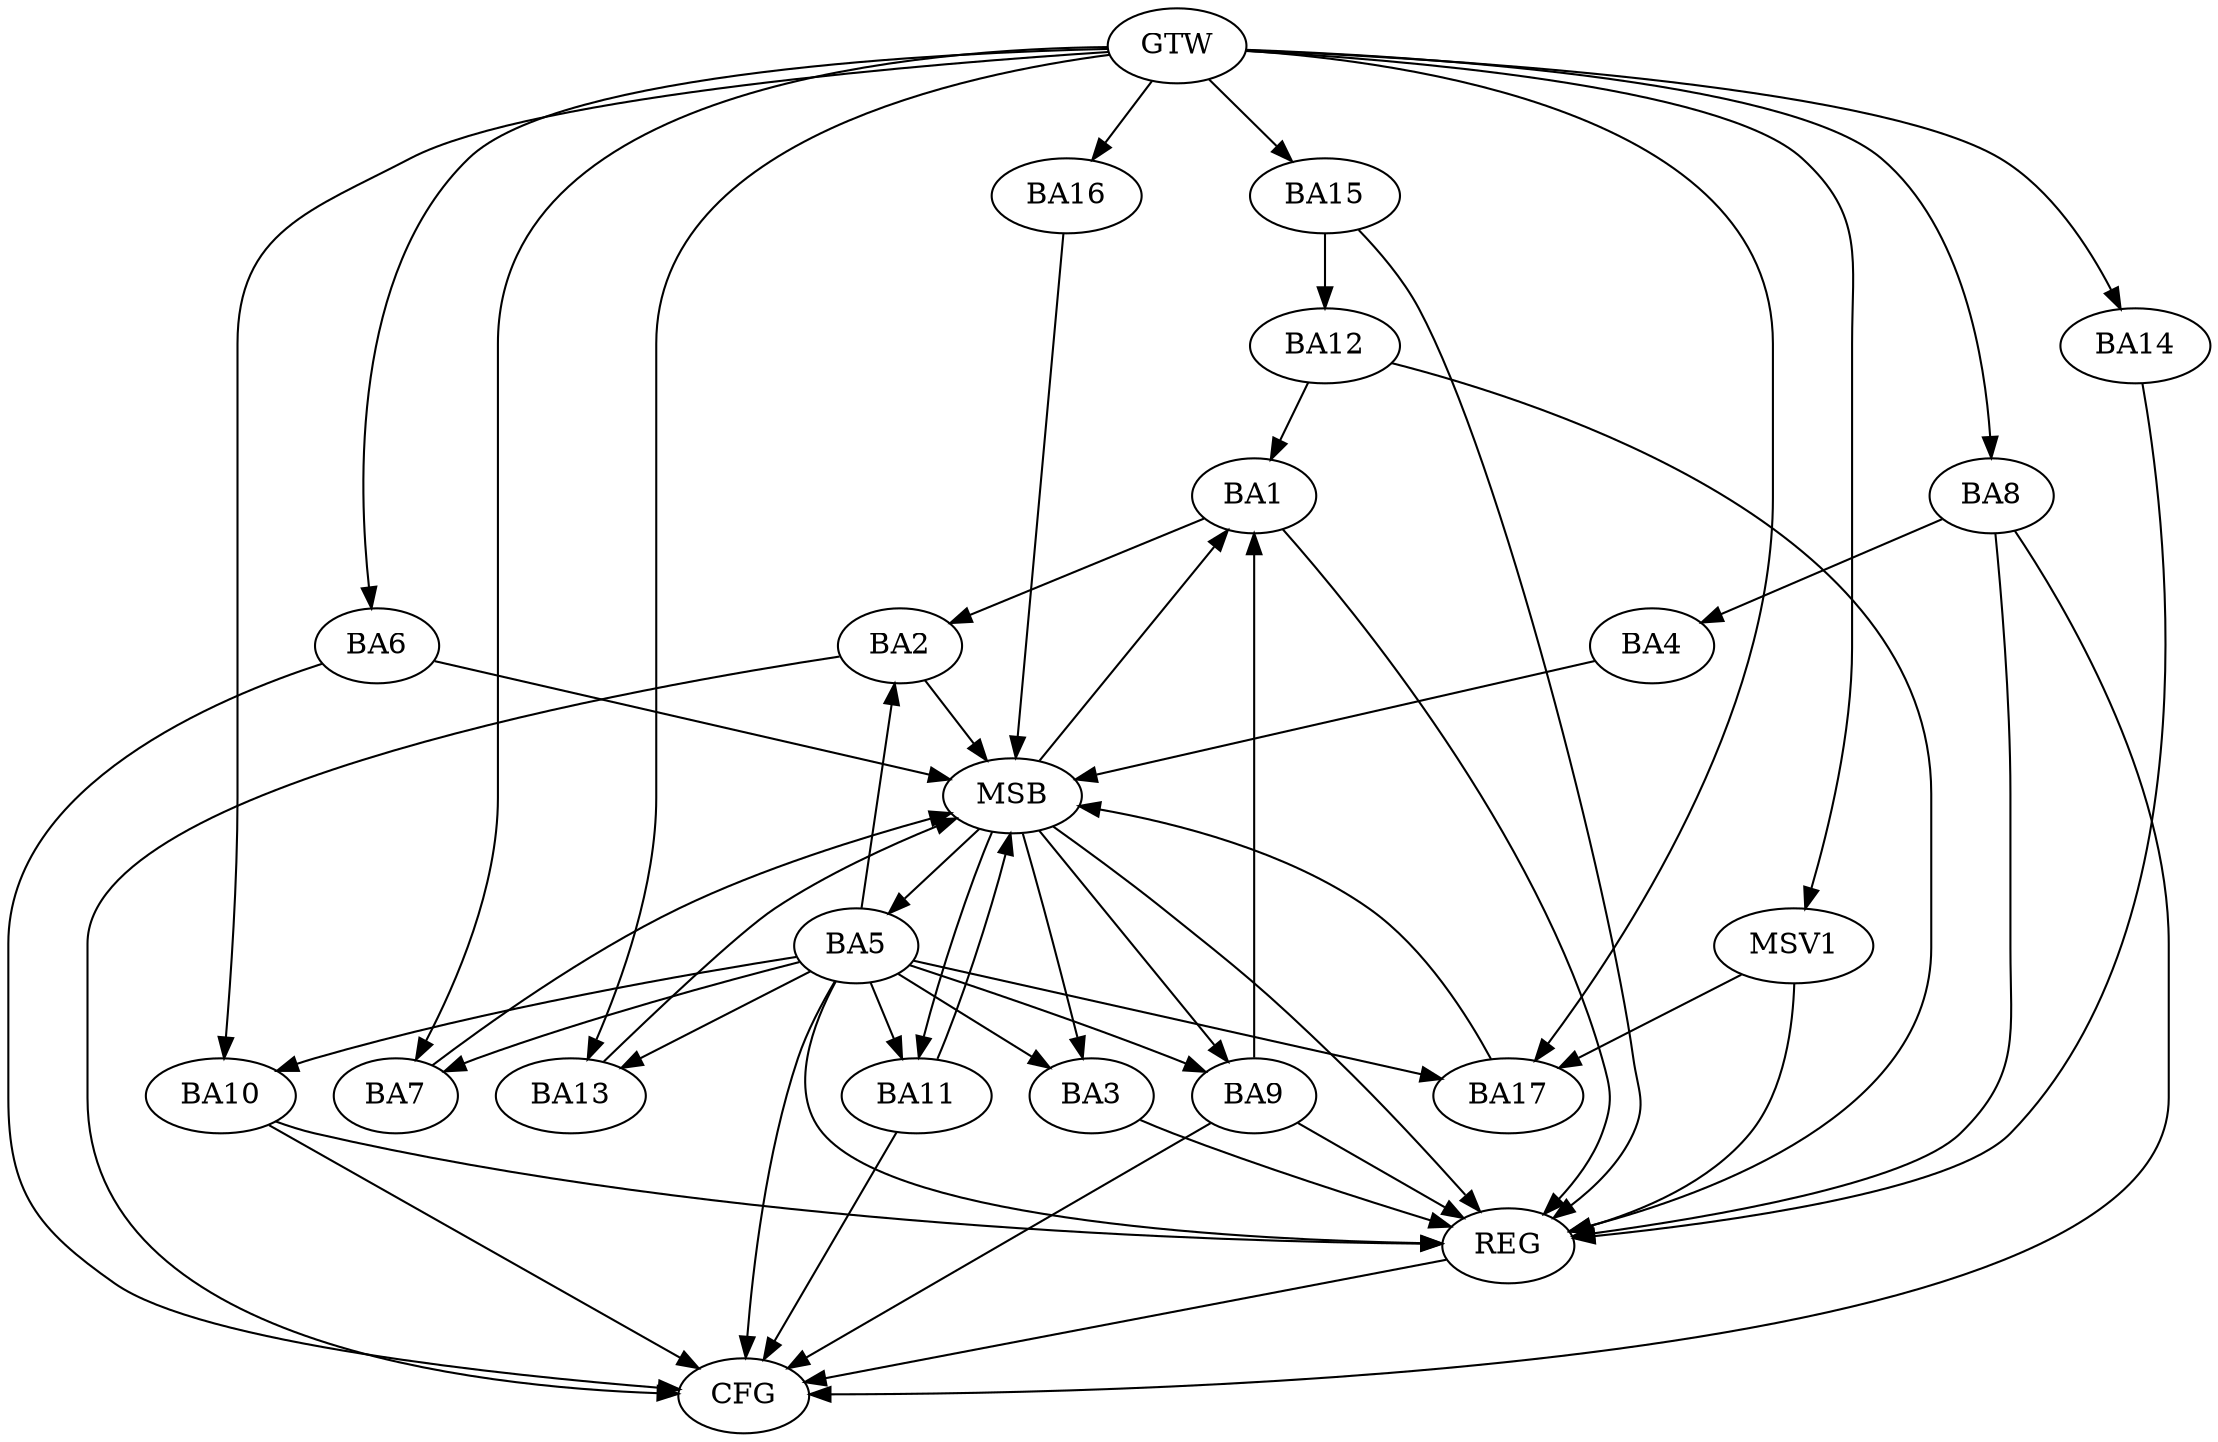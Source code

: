 strict digraph G {
  BA1 [ label="BA1" ];
  BA2 [ label="BA2" ];
  BA3 [ label="BA3" ];
  BA4 [ label="BA4" ];
  BA5 [ label="BA5" ];
  BA6 [ label="BA6" ];
  BA7 [ label="BA7" ];
  BA8 [ label="BA8" ];
  BA9 [ label="BA9" ];
  BA10 [ label="BA10" ];
  BA11 [ label="BA11" ];
  BA12 [ label="BA12" ];
  BA13 [ label="BA13" ];
  BA14 [ label="BA14" ];
  BA15 [ label="BA15" ];
  BA16 [ label="BA16" ];
  BA17 [ label="BA17" ];
  GTW [ label="GTW" ];
  REG [ label="REG" ];
  MSB [ label="MSB" ];
  CFG [ label="CFG" ];
  MSV1 [ label="MSV1" ];
  BA1 -> BA2;
  BA5 -> BA2;
  BA8 -> BA4;
  BA9 -> BA1;
  BA12 -> BA1;
  BA15 -> BA12;
  GTW -> BA6;
  GTW -> BA7;
  GTW -> BA8;
  GTW -> BA10;
  GTW -> BA13;
  GTW -> BA14;
  GTW -> BA15;
  GTW -> BA16;
  GTW -> BA17;
  BA1 -> REG;
  BA3 -> REG;
  BA5 -> REG;
  BA8 -> REG;
  BA9 -> REG;
  BA10 -> REG;
  BA12 -> REG;
  BA14 -> REG;
  BA15 -> REG;
  BA2 -> MSB;
  MSB -> BA1;
  MSB -> REG;
  BA4 -> MSB;
  MSB -> BA3;
  BA6 -> MSB;
  BA7 -> MSB;
  BA11 -> MSB;
  BA13 -> MSB;
  MSB -> BA5;
  BA16 -> MSB;
  MSB -> BA9;
  BA17 -> MSB;
  MSB -> BA11;
  BA8 -> CFG;
  BA2 -> CFG;
  BA10 -> CFG;
  BA6 -> CFG;
  BA9 -> CFG;
  BA5 -> CFG;
  BA11 -> CFG;
  REG -> CFG;
  BA5 -> BA9;
  BA5 -> BA3;
  BA5 -> BA11;
  BA5 -> BA10;
  BA5 -> BA7;
  BA5 -> BA17;
  BA5 -> BA13;
  MSV1 -> BA17;
  GTW -> MSV1;
  MSV1 -> REG;
}

